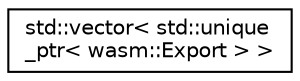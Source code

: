 digraph "Graphical Class Hierarchy"
{
  edge [fontname="Helvetica",fontsize="10",labelfontname="Helvetica",labelfontsize="10"];
  node [fontname="Helvetica",fontsize="10",shape=record];
  rankdir="LR";
  Node0 [label="std::vector\< std::unique\l_ptr\< wasm::Export \> \>",height=0.2,width=0.4,color="black", fillcolor="white", style="filled",URL="$classstd_1_1vector.html"];
}
